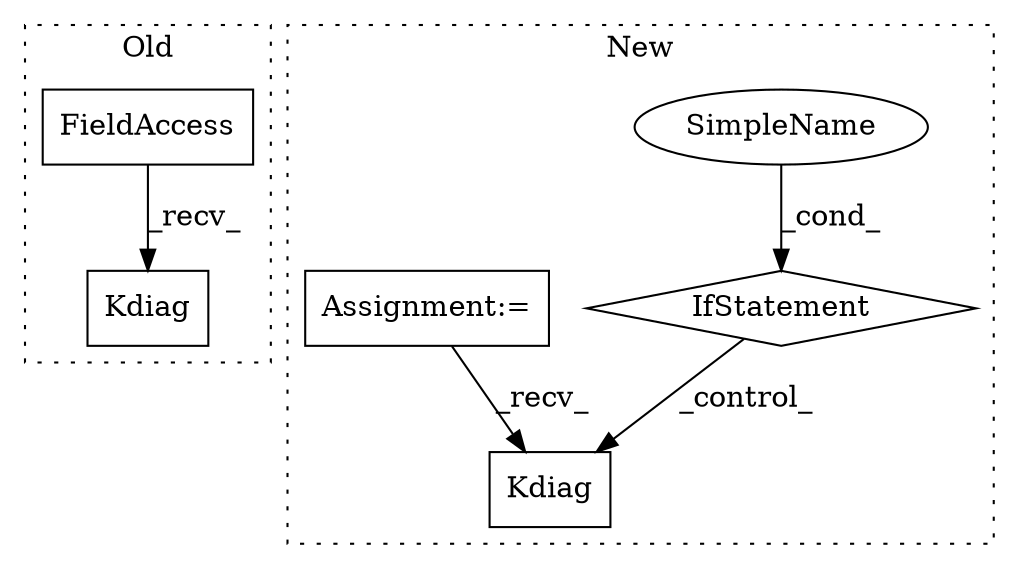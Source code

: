 digraph G {
subgraph cluster0 {
1 [label="Kdiag" a="32" s="7583,7590" l="6,1" shape="box"];
3 [label="FieldAccess" a="22" s="7575" l="7" shape="box"];
label = "Old";
style="dotted";
}
subgraph cluster1 {
2 [label="Kdiag" a="32" s="8852,8859" l="6,1" shape="box"];
4 [label="IfStatement" a="25" s="8918" l="30" shape="diamond"];
5 [label="SimpleName" a="42" s="8943" l="5" shape="ellipse"];
6 [label="Assignment:=" a="7" s="8918" l="30" shape="box"];
label = "New";
style="dotted";
}
3 -> 1 [label="_recv_"];
4 -> 2 [label="_control_"];
5 -> 4 [label="_cond_"];
6 -> 2 [label="_recv_"];
}